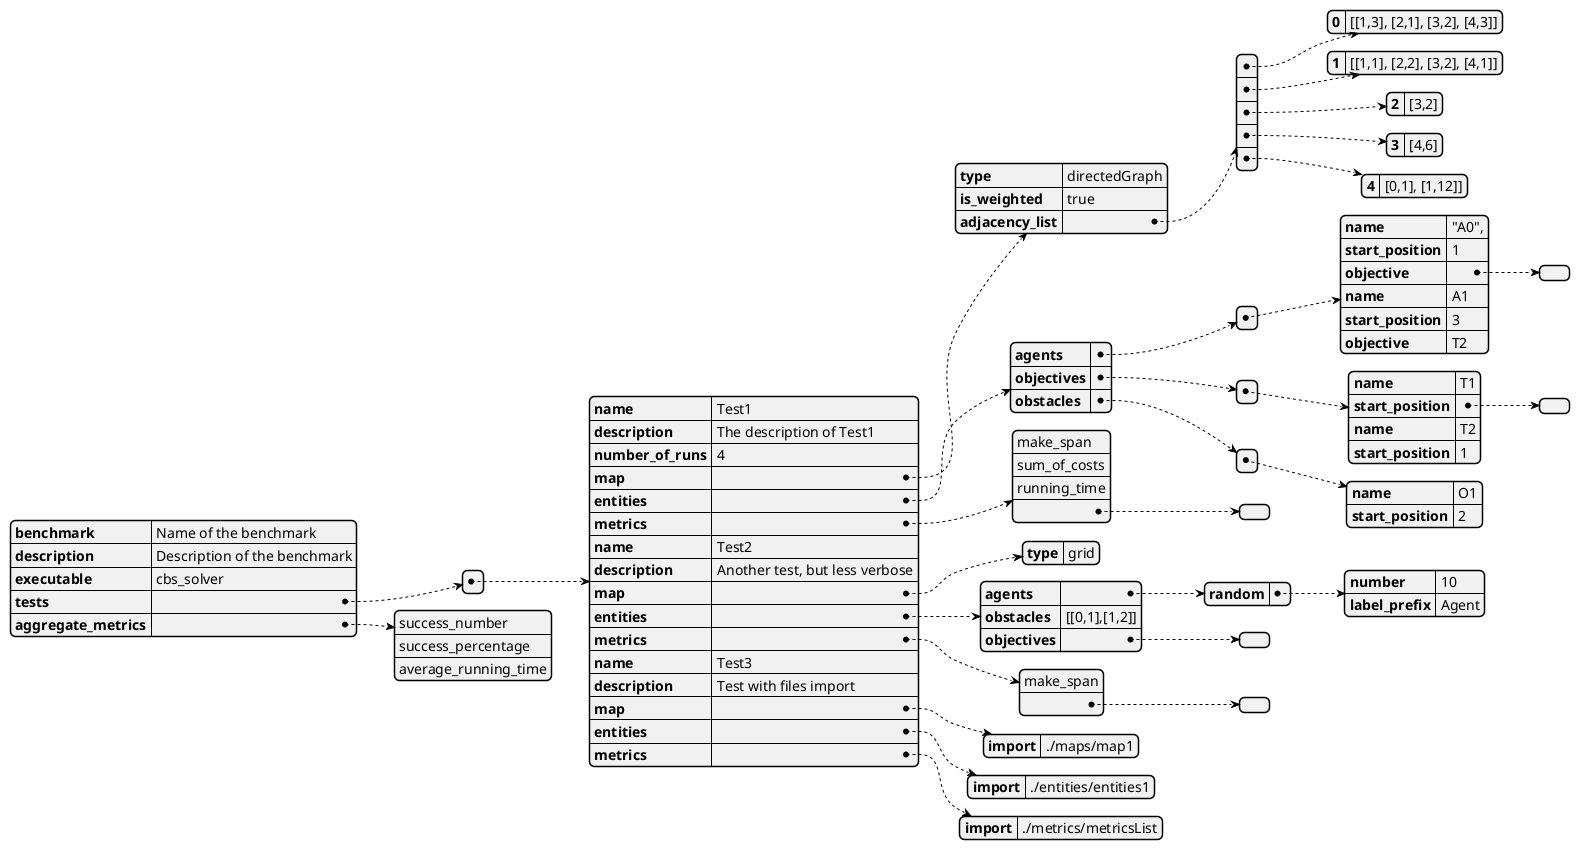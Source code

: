 @startyaml
benchmark: "Name of the benchmark"
description: "Description of the benchmark"
executable: "cbs_solver"
tests:
    -
    name: "Test1"
    description: "The description of Test1"
    number_of_runs: 4
    map:
        type: directedGraph
        is_weighted: true
        adjacency_list:
            - 0: [[1,3], [2,1], [3,2], [4,3]]
            - 1: [[1,1], [2,2], [3,2], [4,1]]
            - 2: [3,2]
            - 3: [4,6]
            - 4: [0,1], [1,12]]
    entities:
        agents:
            -
            name: "A0",
            start_position: 1
            objective: "T1"
            -
            name: "A1"
            start_position: 3
            objective: "T2"
        objectives:
            -
            name: "T1"
            start_position: 2
            -
            name: "T2"
            start_position: 1
        obstacles:
            -
            name: "O1"
            start_position: 2
    metrics:
        - make_span
        - sum_of_costs
        - running_time

    -
    name: "Test2"
    description: "Another test, but less verbose"
    map:
        type: grid
            rows: 5
            columns: 5
    entities:
        agents:
            random:
                number: 10
                label_prefix: "Agent"
        obstacles: [[0,1],[1,2]]
        objectives:
    metrics:
        - make_span

    -
    name: "Test3"
    description: "Test with files import"
    map:
       import: "./maps/map1"
    entities:
       import: "./entities/entities1"
    metrics:
        import: "./metrics/metricsList"

aggregate_metrics:
    - success_number
    - success_percentage
    - average_running_time

@endyaml